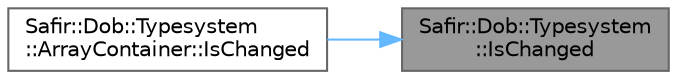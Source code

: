 digraph "Safir::Dob::Typesystem::IsChanged"
{
 // LATEX_PDF_SIZE
  bgcolor="transparent";
  edge [fontname=Helvetica,fontsize=10,labelfontname=Helvetica,labelfontsize=10];
  node [fontname=Helvetica,fontsize=10,shape=box,height=0.2,width=0.4];
  rankdir="RL";
  Node1 [label="Safir::Dob::Typesystem\l::IsChanged",height=0.2,width=0.4,color="gray40", fillcolor="grey60", style="filled", fontcolor="black",tooltip="Check if a container is changed."];
  Node1 -> Node2 [dir="back",color="steelblue1",style="solid"];
  Node2 [label="Safir::Dob::Typesystem\l::ArrayContainer::IsChanged",height=0.2,width=0.4,color="grey40", fillcolor="white", style="filled",URL="$a01391.html#a1d50206ea30c05d5770f814a3254e4a0",tooltip="Check if any element has a change flag set on it."];
}
